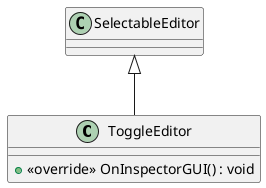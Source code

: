 @startuml
class ToggleEditor {
    + <<override>> OnInspectorGUI() : void
}
SelectableEditor <|-- ToggleEditor
@enduml
